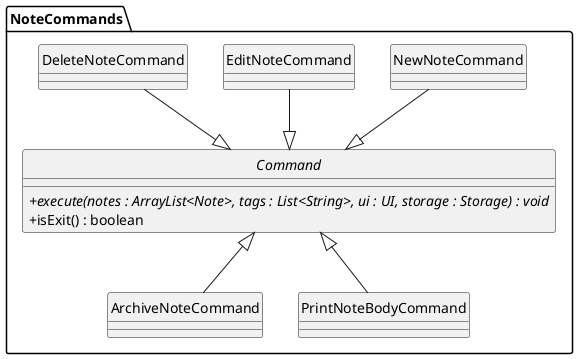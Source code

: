 @startuml NoteManagementCommands
skinparam classAttributeIconSize 0
hide circle
package NoteCommands {
    abstract class Command {
        + {abstract} execute(notes : ArrayList<Note>, tags : List<String>, ui : UI, storage : Storage) : void
        + isExit() : boolean
    }

    class NewNoteCommand
    class EditNoteCommand
    class DeleteNoteCommand
    class ArchiveNoteCommand
    class PrintNoteBodyCommand

    ' Inheritance
    NewNoteCommand --|> Command
    DeleteNoteCommand --|> Command
    EditNoteCommand --|> Command
    ArchiveNoteCommand -up-|> Command
    PrintNoteBodyCommand -up-|> Command
}
@enduml